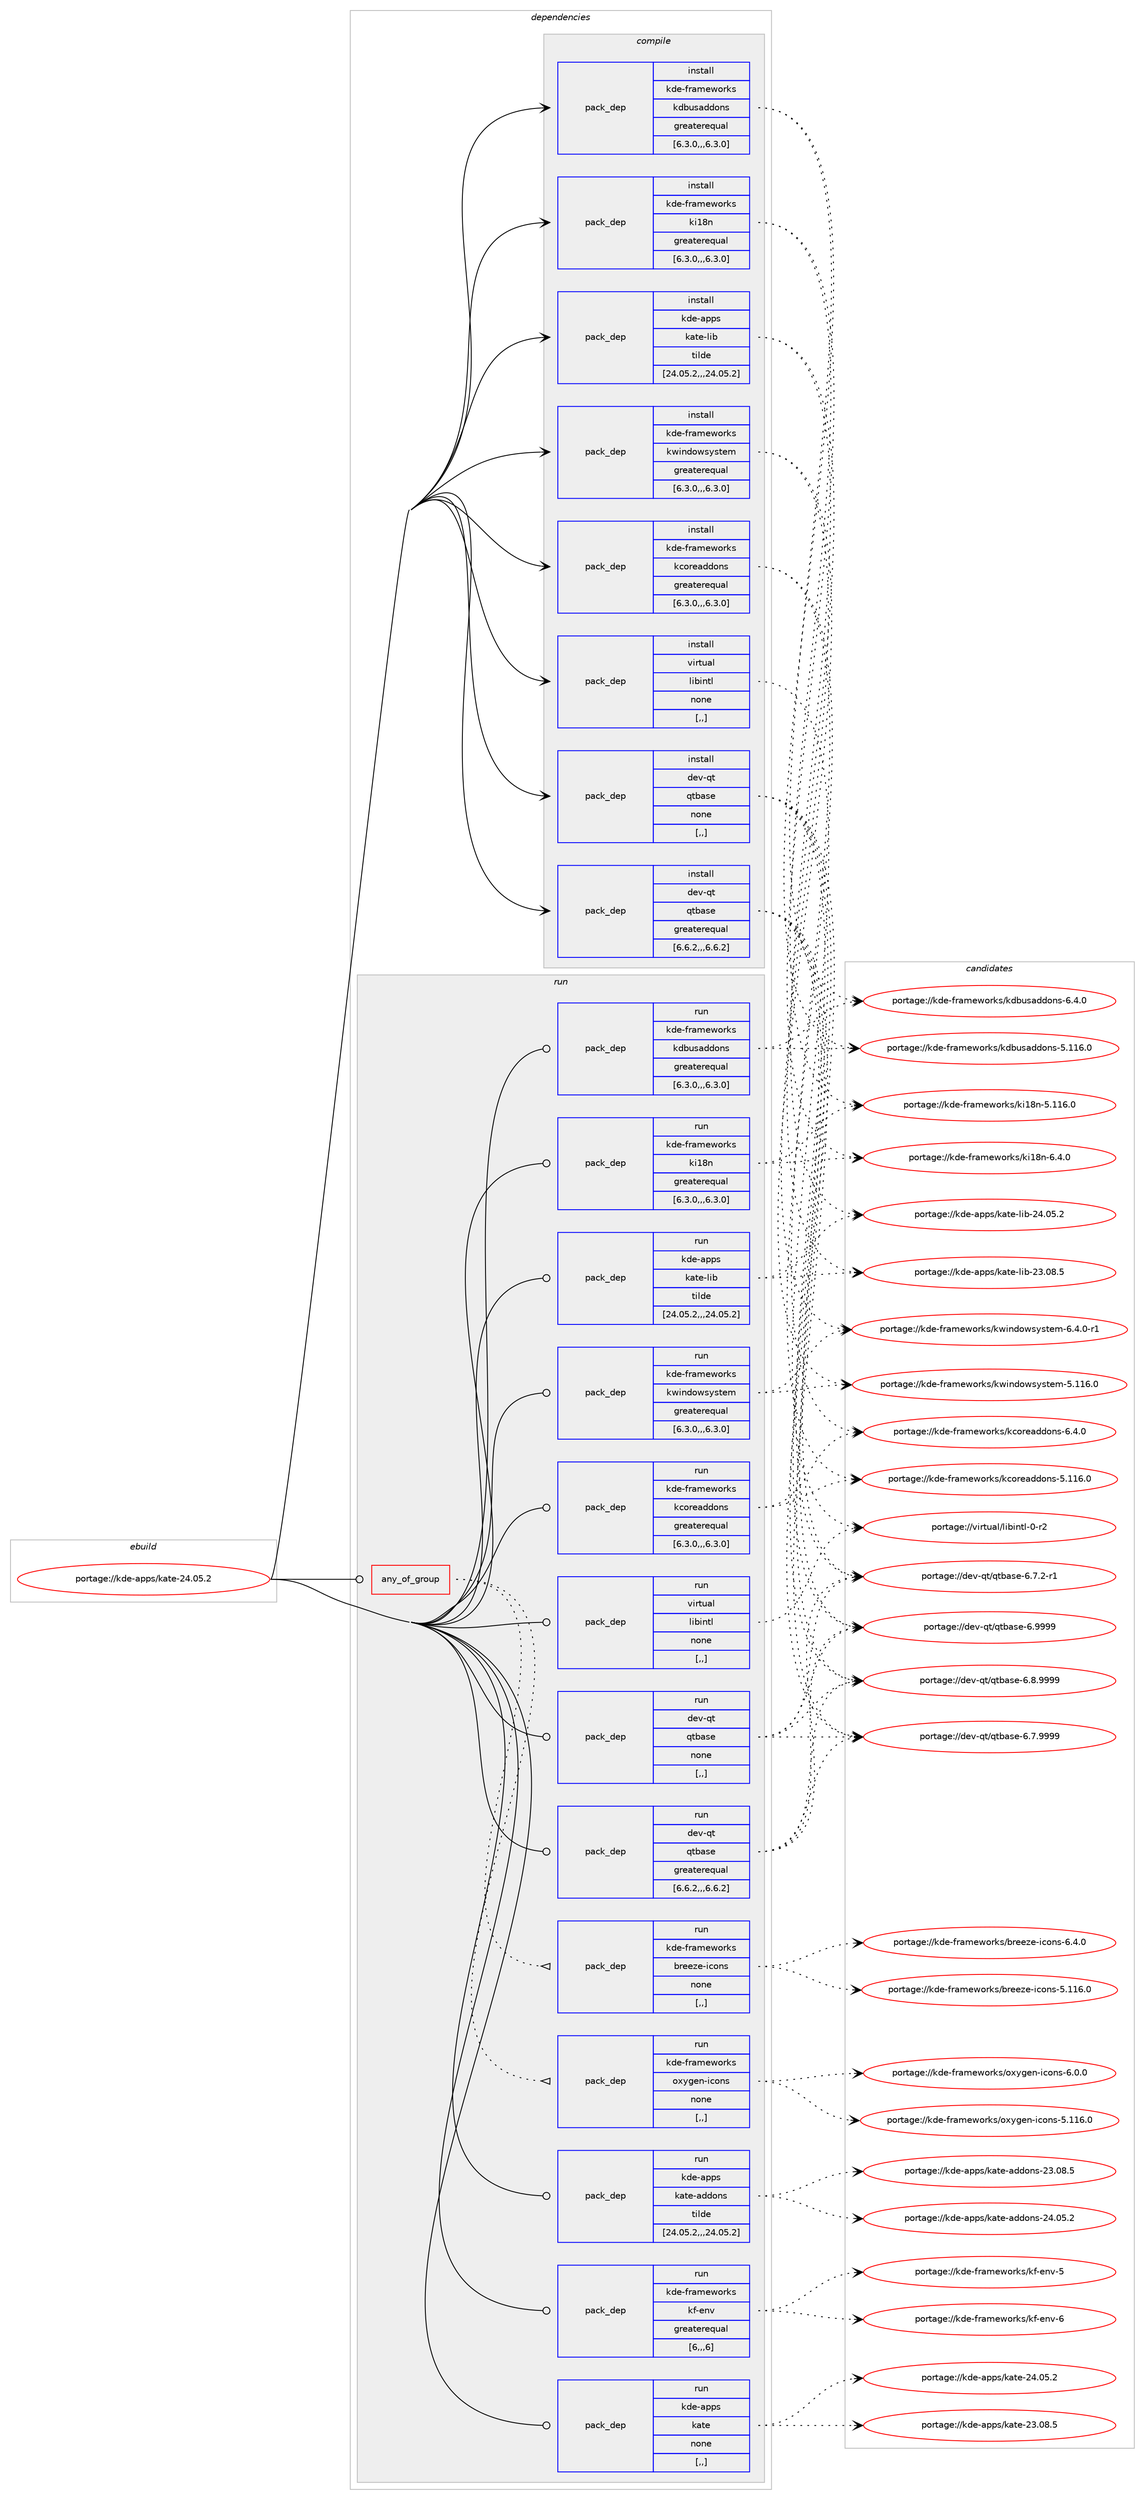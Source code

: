 digraph prolog {

# *************
# Graph options
# *************

newrank=true;
concentrate=true;
compound=true;
graph [rankdir=LR,fontname=Helvetica,fontsize=10,ranksep=1.5];#, ranksep=2.5, nodesep=0.2];
edge  [arrowhead=vee];
node  [fontname=Helvetica,fontsize=10];

# **********
# The ebuild
# **********

subgraph cluster_leftcol {
color=gray;
label=<<i>ebuild</i>>;
id [label="portage://kde-apps/kate-24.05.2", color=red, width=4, href="../kde-apps/kate-24.05.2.svg"];
}

# ****************
# The dependencies
# ****************

subgraph cluster_midcol {
color=gray;
label=<<i>dependencies</i>>;
subgraph cluster_compile {
fillcolor="#eeeeee";
style=filled;
label=<<i>compile</i>>;
subgraph pack182216 {
dependency251366 [label=<<TABLE BORDER="0" CELLBORDER="1" CELLSPACING="0" CELLPADDING="4" WIDTH="220"><TR><TD ROWSPAN="6" CELLPADDING="30">pack_dep</TD></TR><TR><TD WIDTH="110">install</TD></TR><TR><TD>dev-qt</TD></TR><TR><TD>qtbase</TD></TR><TR><TD>greaterequal</TD></TR><TR><TD>[6.6.2,,,6.6.2]</TD></TR></TABLE>>, shape=none, color=blue];
}
id:e -> dependency251366:w [weight=20,style="solid",arrowhead="vee"];
subgraph pack182217 {
dependency251367 [label=<<TABLE BORDER="0" CELLBORDER="1" CELLSPACING="0" CELLPADDING="4" WIDTH="220"><TR><TD ROWSPAN="6" CELLPADDING="30">pack_dep</TD></TR><TR><TD WIDTH="110">install</TD></TR><TR><TD>dev-qt</TD></TR><TR><TD>qtbase</TD></TR><TR><TD>none</TD></TR><TR><TD>[,,]</TD></TR></TABLE>>, shape=none, color=blue];
}
id:e -> dependency251367:w [weight=20,style="solid",arrowhead="vee"];
subgraph pack182218 {
dependency251368 [label=<<TABLE BORDER="0" CELLBORDER="1" CELLSPACING="0" CELLPADDING="4" WIDTH="220"><TR><TD ROWSPAN="6" CELLPADDING="30">pack_dep</TD></TR><TR><TD WIDTH="110">install</TD></TR><TR><TD>kde-apps</TD></TR><TR><TD>kate-lib</TD></TR><TR><TD>tilde</TD></TR><TR><TD>[24.05.2,,,24.05.2]</TD></TR></TABLE>>, shape=none, color=blue];
}
id:e -> dependency251368:w [weight=20,style="solid",arrowhead="vee"];
subgraph pack182219 {
dependency251369 [label=<<TABLE BORDER="0" CELLBORDER="1" CELLSPACING="0" CELLPADDING="4" WIDTH="220"><TR><TD ROWSPAN="6" CELLPADDING="30">pack_dep</TD></TR><TR><TD WIDTH="110">install</TD></TR><TR><TD>kde-frameworks</TD></TR><TR><TD>kcoreaddons</TD></TR><TR><TD>greaterequal</TD></TR><TR><TD>[6.3.0,,,6.3.0]</TD></TR></TABLE>>, shape=none, color=blue];
}
id:e -> dependency251369:w [weight=20,style="solid",arrowhead="vee"];
subgraph pack182220 {
dependency251370 [label=<<TABLE BORDER="0" CELLBORDER="1" CELLSPACING="0" CELLPADDING="4" WIDTH="220"><TR><TD ROWSPAN="6" CELLPADDING="30">pack_dep</TD></TR><TR><TD WIDTH="110">install</TD></TR><TR><TD>kde-frameworks</TD></TR><TR><TD>kdbusaddons</TD></TR><TR><TD>greaterequal</TD></TR><TR><TD>[6.3.0,,,6.3.0]</TD></TR></TABLE>>, shape=none, color=blue];
}
id:e -> dependency251370:w [weight=20,style="solid",arrowhead="vee"];
subgraph pack182221 {
dependency251371 [label=<<TABLE BORDER="0" CELLBORDER="1" CELLSPACING="0" CELLPADDING="4" WIDTH="220"><TR><TD ROWSPAN="6" CELLPADDING="30">pack_dep</TD></TR><TR><TD WIDTH="110">install</TD></TR><TR><TD>kde-frameworks</TD></TR><TR><TD>ki18n</TD></TR><TR><TD>greaterequal</TD></TR><TR><TD>[6.3.0,,,6.3.0]</TD></TR></TABLE>>, shape=none, color=blue];
}
id:e -> dependency251371:w [weight=20,style="solid",arrowhead="vee"];
subgraph pack182222 {
dependency251372 [label=<<TABLE BORDER="0" CELLBORDER="1" CELLSPACING="0" CELLPADDING="4" WIDTH="220"><TR><TD ROWSPAN="6" CELLPADDING="30">pack_dep</TD></TR><TR><TD WIDTH="110">install</TD></TR><TR><TD>kde-frameworks</TD></TR><TR><TD>kwindowsystem</TD></TR><TR><TD>greaterequal</TD></TR><TR><TD>[6.3.0,,,6.3.0]</TD></TR></TABLE>>, shape=none, color=blue];
}
id:e -> dependency251372:w [weight=20,style="solid",arrowhead="vee"];
subgraph pack182223 {
dependency251373 [label=<<TABLE BORDER="0" CELLBORDER="1" CELLSPACING="0" CELLPADDING="4" WIDTH="220"><TR><TD ROWSPAN="6" CELLPADDING="30">pack_dep</TD></TR><TR><TD WIDTH="110">install</TD></TR><TR><TD>virtual</TD></TR><TR><TD>libintl</TD></TR><TR><TD>none</TD></TR><TR><TD>[,,]</TD></TR></TABLE>>, shape=none, color=blue];
}
id:e -> dependency251373:w [weight=20,style="solid",arrowhead="vee"];
}
subgraph cluster_compileandrun {
fillcolor="#eeeeee";
style=filled;
label=<<i>compile and run</i>>;
}
subgraph cluster_run {
fillcolor="#eeeeee";
style=filled;
label=<<i>run</i>>;
subgraph any1576 {
dependency251374 [label=<<TABLE BORDER="0" CELLBORDER="1" CELLSPACING="0" CELLPADDING="4"><TR><TD CELLPADDING="10">any_of_group</TD></TR></TABLE>>, shape=none, color=red];subgraph pack182224 {
dependency251375 [label=<<TABLE BORDER="0" CELLBORDER="1" CELLSPACING="0" CELLPADDING="4" WIDTH="220"><TR><TD ROWSPAN="6" CELLPADDING="30">pack_dep</TD></TR><TR><TD WIDTH="110">run</TD></TR><TR><TD>kde-frameworks</TD></TR><TR><TD>breeze-icons</TD></TR><TR><TD>none</TD></TR><TR><TD>[,,]</TD></TR></TABLE>>, shape=none, color=blue];
}
dependency251374:e -> dependency251375:w [weight=20,style="dotted",arrowhead="oinv"];
subgraph pack182225 {
dependency251376 [label=<<TABLE BORDER="0" CELLBORDER="1" CELLSPACING="0" CELLPADDING="4" WIDTH="220"><TR><TD ROWSPAN="6" CELLPADDING="30">pack_dep</TD></TR><TR><TD WIDTH="110">run</TD></TR><TR><TD>kde-frameworks</TD></TR><TR><TD>oxygen-icons</TD></TR><TR><TD>none</TD></TR><TR><TD>[,,]</TD></TR></TABLE>>, shape=none, color=blue];
}
dependency251374:e -> dependency251376:w [weight=20,style="dotted",arrowhead="oinv"];
}
id:e -> dependency251374:w [weight=20,style="solid",arrowhead="odot"];
subgraph pack182226 {
dependency251377 [label=<<TABLE BORDER="0" CELLBORDER="1" CELLSPACING="0" CELLPADDING="4" WIDTH="220"><TR><TD ROWSPAN="6" CELLPADDING="30">pack_dep</TD></TR><TR><TD WIDTH="110">run</TD></TR><TR><TD>dev-qt</TD></TR><TR><TD>qtbase</TD></TR><TR><TD>greaterequal</TD></TR><TR><TD>[6.6.2,,,6.6.2]</TD></TR></TABLE>>, shape=none, color=blue];
}
id:e -> dependency251377:w [weight=20,style="solid",arrowhead="odot"];
subgraph pack182227 {
dependency251378 [label=<<TABLE BORDER="0" CELLBORDER="1" CELLSPACING="0" CELLPADDING="4" WIDTH="220"><TR><TD ROWSPAN="6" CELLPADDING="30">pack_dep</TD></TR><TR><TD WIDTH="110">run</TD></TR><TR><TD>dev-qt</TD></TR><TR><TD>qtbase</TD></TR><TR><TD>none</TD></TR><TR><TD>[,,]</TD></TR></TABLE>>, shape=none, color=blue];
}
id:e -> dependency251378:w [weight=20,style="solid",arrowhead="odot"];
subgraph pack182228 {
dependency251379 [label=<<TABLE BORDER="0" CELLBORDER="1" CELLSPACING="0" CELLPADDING="4" WIDTH="220"><TR><TD ROWSPAN="6" CELLPADDING="30">pack_dep</TD></TR><TR><TD WIDTH="110">run</TD></TR><TR><TD>kde-apps</TD></TR><TR><TD>kate-addons</TD></TR><TR><TD>tilde</TD></TR><TR><TD>[24.05.2,,,24.05.2]</TD></TR></TABLE>>, shape=none, color=blue];
}
id:e -> dependency251379:w [weight=20,style="solid",arrowhead="odot"];
subgraph pack182229 {
dependency251380 [label=<<TABLE BORDER="0" CELLBORDER="1" CELLSPACING="0" CELLPADDING="4" WIDTH="220"><TR><TD ROWSPAN="6" CELLPADDING="30">pack_dep</TD></TR><TR><TD WIDTH="110">run</TD></TR><TR><TD>kde-apps</TD></TR><TR><TD>kate-lib</TD></TR><TR><TD>tilde</TD></TR><TR><TD>[24.05.2,,,24.05.2]</TD></TR></TABLE>>, shape=none, color=blue];
}
id:e -> dependency251380:w [weight=20,style="solid",arrowhead="odot"];
subgraph pack182230 {
dependency251381 [label=<<TABLE BORDER="0" CELLBORDER="1" CELLSPACING="0" CELLPADDING="4" WIDTH="220"><TR><TD ROWSPAN="6" CELLPADDING="30">pack_dep</TD></TR><TR><TD WIDTH="110">run</TD></TR><TR><TD>kde-frameworks</TD></TR><TR><TD>kcoreaddons</TD></TR><TR><TD>greaterequal</TD></TR><TR><TD>[6.3.0,,,6.3.0]</TD></TR></TABLE>>, shape=none, color=blue];
}
id:e -> dependency251381:w [weight=20,style="solid",arrowhead="odot"];
subgraph pack182231 {
dependency251382 [label=<<TABLE BORDER="0" CELLBORDER="1" CELLSPACING="0" CELLPADDING="4" WIDTH="220"><TR><TD ROWSPAN="6" CELLPADDING="30">pack_dep</TD></TR><TR><TD WIDTH="110">run</TD></TR><TR><TD>kde-frameworks</TD></TR><TR><TD>kdbusaddons</TD></TR><TR><TD>greaterequal</TD></TR><TR><TD>[6.3.0,,,6.3.0]</TD></TR></TABLE>>, shape=none, color=blue];
}
id:e -> dependency251382:w [weight=20,style="solid",arrowhead="odot"];
subgraph pack182232 {
dependency251383 [label=<<TABLE BORDER="0" CELLBORDER="1" CELLSPACING="0" CELLPADDING="4" WIDTH="220"><TR><TD ROWSPAN="6" CELLPADDING="30">pack_dep</TD></TR><TR><TD WIDTH="110">run</TD></TR><TR><TD>kde-frameworks</TD></TR><TR><TD>kf-env</TD></TR><TR><TD>greaterequal</TD></TR><TR><TD>[6,,,6]</TD></TR></TABLE>>, shape=none, color=blue];
}
id:e -> dependency251383:w [weight=20,style="solid",arrowhead="odot"];
subgraph pack182233 {
dependency251384 [label=<<TABLE BORDER="0" CELLBORDER="1" CELLSPACING="0" CELLPADDING="4" WIDTH="220"><TR><TD ROWSPAN="6" CELLPADDING="30">pack_dep</TD></TR><TR><TD WIDTH="110">run</TD></TR><TR><TD>kde-frameworks</TD></TR><TR><TD>ki18n</TD></TR><TR><TD>greaterequal</TD></TR><TR><TD>[6.3.0,,,6.3.0]</TD></TR></TABLE>>, shape=none, color=blue];
}
id:e -> dependency251384:w [weight=20,style="solid",arrowhead="odot"];
subgraph pack182234 {
dependency251385 [label=<<TABLE BORDER="0" CELLBORDER="1" CELLSPACING="0" CELLPADDING="4" WIDTH="220"><TR><TD ROWSPAN="6" CELLPADDING="30">pack_dep</TD></TR><TR><TD WIDTH="110">run</TD></TR><TR><TD>kde-frameworks</TD></TR><TR><TD>kwindowsystem</TD></TR><TR><TD>greaterequal</TD></TR><TR><TD>[6.3.0,,,6.3.0]</TD></TR></TABLE>>, shape=none, color=blue];
}
id:e -> dependency251385:w [weight=20,style="solid",arrowhead="odot"];
subgraph pack182235 {
dependency251386 [label=<<TABLE BORDER="0" CELLBORDER="1" CELLSPACING="0" CELLPADDING="4" WIDTH="220"><TR><TD ROWSPAN="6" CELLPADDING="30">pack_dep</TD></TR><TR><TD WIDTH="110">run</TD></TR><TR><TD>virtual</TD></TR><TR><TD>libintl</TD></TR><TR><TD>none</TD></TR><TR><TD>[,,]</TD></TR></TABLE>>, shape=none, color=blue];
}
id:e -> dependency251386:w [weight=20,style="solid",arrowhead="odot"];
subgraph pack182236 {
dependency251387 [label=<<TABLE BORDER="0" CELLBORDER="1" CELLSPACING="0" CELLPADDING="4" WIDTH="220"><TR><TD ROWSPAN="6" CELLPADDING="30">pack_dep</TD></TR><TR><TD WIDTH="110">run</TD></TR><TR><TD>kde-apps</TD></TR><TR><TD>kate</TD></TR><TR><TD>none</TD></TR><TR><TD>[,,]</TD></TR></TABLE>>, shape=none, color=blue];
}
id:e -> dependency251387:w [weight=20,style="solid",arrowhead="odot"];
}
}

# **************
# The candidates
# **************

subgraph cluster_choices {
rank=same;
color=gray;
label=<<i>candidates</i>>;

subgraph choice182216 {
color=black;
nodesep=1;
choice1001011184511311647113116989711510145544657575757 [label="portage://dev-qt/qtbase-6.9999", color=red, width=4,href="../dev-qt/qtbase-6.9999.svg"];
choice10010111845113116471131169897115101455446564657575757 [label="portage://dev-qt/qtbase-6.8.9999", color=red, width=4,href="../dev-qt/qtbase-6.8.9999.svg"];
choice10010111845113116471131169897115101455446554657575757 [label="portage://dev-qt/qtbase-6.7.9999", color=red, width=4,href="../dev-qt/qtbase-6.7.9999.svg"];
choice100101118451131164711311698971151014554465546504511449 [label="portage://dev-qt/qtbase-6.7.2-r1", color=red, width=4,href="../dev-qt/qtbase-6.7.2-r1.svg"];
dependency251366:e -> choice1001011184511311647113116989711510145544657575757:w [style=dotted,weight="100"];
dependency251366:e -> choice10010111845113116471131169897115101455446564657575757:w [style=dotted,weight="100"];
dependency251366:e -> choice10010111845113116471131169897115101455446554657575757:w [style=dotted,weight="100"];
dependency251366:e -> choice100101118451131164711311698971151014554465546504511449:w [style=dotted,weight="100"];
}
subgraph choice182217 {
color=black;
nodesep=1;
choice1001011184511311647113116989711510145544657575757 [label="portage://dev-qt/qtbase-6.9999", color=red, width=4,href="../dev-qt/qtbase-6.9999.svg"];
choice10010111845113116471131169897115101455446564657575757 [label="portage://dev-qt/qtbase-6.8.9999", color=red, width=4,href="../dev-qt/qtbase-6.8.9999.svg"];
choice10010111845113116471131169897115101455446554657575757 [label="portage://dev-qt/qtbase-6.7.9999", color=red, width=4,href="../dev-qt/qtbase-6.7.9999.svg"];
choice100101118451131164711311698971151014554465546504511449 [label="portage://dev-qt/qtbase-6.7.2-r1", color=red, width=4,href="../dev-qt/qtbase-6.7.2-r1.svg"];
dependency251367:e -> choice1001011184511311647113116989711510145544657575757:w [style=dotted,weight="100"];
dependency251367:e -> choice10010111845113116471131169897115101455446564657575757:w [style=dotted,weight="100"];
dependency251367:e -> choice10010111845113116471131169897115101455446554657575757:w [style=dotted,weight="100"];
dependency251367:e -> choice100101118451131164711311698971151014554465546504511449:w [style=dotted,weight="100"];
}
subgraph choice182218 {
color=black;
nodesep=1;
choice1071001014597112112115471079711610145108105984550524648534650 [label="portage://kde-apps/kate-lib-24.05.2", color=red, width=4,href="../kde-apps/kate-lib-24.05.2.svg"];
choice1071001014597112112115471079711610145108105984550514648564653 [label="portage://kde-apps/kate-lib-23.08.5", color=red, width=4,href="../kde-apps/kate-lib-23.08.5.svg"];
dependency251368:e -> choice1071001014597112112115471079711610145108105984550524648534650:w [style=dotted,weight="100"];
dependency251368:e -> choice1071001014597112112115471079711610145108105984550514648564653:w [style=dotted,weight="100"];
}
subgraph choice182219 {
color=black;
nodesep=1;
choice1071001014510211497109101119111114107115471079911111410197100100111110115455446524648 [label="portage://kde-frameworks/kcoreaddons-6.4.0", color=red, width=4,href="../kde-frameworks/kcoreaddons-6.4.0.svg"];
choice10710010145102114971091011191111141071154710799111114101971001001111101154553464949544648 [label="portage://kde-frameworks/kcoreaddons-5.116.0", color=red, width=4,href="../kde-frameworks/kcoreaddons-5.116.0.svg"];
dependency251369:e -> choice1071001014510211497109101119111114107115471079911111410197100100111110115455446524648:w [style=dotted,weight="100"];
dependency251369:e -> choice10710010145102114971091011191111141071154710799111114101971001001111101154553464949544648:w [style=dotted,weight="100"];
}
subgraph choice182220 {
color=black;
nodesep=1;
choice1071001014510211497109101119111114107115471071009811711597100100111110115455446524648 [label="portage://kde-frameworks/kdbusaddons-6.4.0", color=red, width=4,href="../kde-frameworks/kdbusaddons-6.4.0.svg"];
choice10710010145102114971091011191111141071154710710098117115971001001111101154553464949544648 [label="portage://kde-frameworks/kdbusaddons-5.116.0", color=red, width=4,href="../kde-frameworks/kdbusaddons-5.116.0.svg"];
dependency251370:e -> choice1071001014510211497109101119111114107115471071009811711597100100111110115455446524648:w [style=dotted,weight="100"];
dependency251370:e -> choice10710010145102114971091011191111141071154710710098117115971001001111101154553464949544648:w [style=dotted,weight="100"];
}
subgraph choice182221 {
color=black;
nodesep=1;
choice1071001014510211497109101119111114107115471071054956110455446524648 [label="portage://kde-frameworks/ki18n-6.4.0", color=red, width=4,href="../kde-frameworks/ki18n-6.4.0.svg"];
choice10710010145102114971091011191111141071154710710549561104553464949544648 [label="portage://kde-frameworks/ki18n-5.116.0", color=red, width=4,href="../kde-frameworks/ki18n-5.116.0.svg"];
dependency251371:e -> choice1071001014510211497109101119111114107115471071054956110455446524648:w [style=dotted,weight="100"];
dependency251371:e -> choice10710010145102114971091011191111141071154710710549561104553464949544648:w [style=dotted,weight="100"];
}
subgraph choice182222 {
color=black;
nodesep=1;
choice1071001014510211497109101119111114107115471071191051101001111191151211151161011094554465246484511449 [label="portage://kde-frameworks/kwindowsystem-6.4.0-r1", color=red, width=4,href="../kde-frameworks/kwindowsystem-6.4.0-r1.svg"];
choice1071001014510211497109101119111114107115471071191051101001111191151211151161011094553464949544648 [label="portage://kde-frameworks/kwindowsystem-5.116.0", color=red, width=4,href="../kde-frameworks/kwindowsystem-5.116.0.svg"];
dependency251372:e -> choice1071001014510211497109101119111114107115471071191051101001111191151211151161011094554465246484511449:w [style=dotted,weight="100"];
dependency251372:e -> choice1071001014510211497109101119111114107115471071191051101001111191151211151161011094553464949544648:w [style=dotted,weight="100"];
}
subgraph choice182223 {
color=black;
nodesep=1;
choice11810511411611797108471081059810511011610845484511450 [label="portage://virtual/libintl-0-r2", color=red, width=4,href="../virtual/libintl-0-r2.svg"];
dependency251373:e -> choice11810511411611797108471081059810511011610845484511450:w [style=dotted,weight="100"];
}
subgraph choice182224 {
color=black;
nodesep=1;
choice107100101451021149710910111911111410711547981141011011221014510599111110115455446524648 [label="portage://kde-frameworks/breeze-icons-6.4.0", color=red, width=4,href="../kde-frameworks/breeze-icons-6.4.0.svg"];
choice1071001014510211497109101119111114107115479811410110112210145105991111101154553464949544648 [label="portage://kde-frameworks/breeze-icons-5.116.0", color=red, width=4,href="../kde-frameworks/breeze-icons-5.116.0.svg"];
dependency251375:e -> choice107100101451021149710910111911111410711547981141011011221014510599111110115455446524648:w [style=dotted,weight="100"];
dependency251375:e -> choice1071001014510211497109101119111114107115479811410110112210145105991111101154553464949544648:w [style=dotted,weight="100"];
}
subgraph choice182225 {
color=black;
nodesep=1;
choice1071001014510211497109101119111114107115471111201211031011104510599111110115455446484648 [label="portage://kde-frameworks/oxygen-icons-6.0.0", color=red, width=4,href="../kde-frameworks/oxygen-icons-6.0.0.svg"];
choice10710010145102114971091011191111141071154711112012110310111045105991111101154553464949544648 [label="portage://kde-frameworks/oxygen-icons-5.116.0", color=red, width=4,href="../kde-frameworks/oxygen-icons-5.116.0.svg"];
dependency251376:e -> choice1071001014510211497109101119111114107115471111201211031011104510599111110115455446484648:w [style=dotted,weight="100"];
dependency251376:e -> choice10710010145102114971091011191111141071154711112012110310111045105991111101154553464949544648:w [style=dotted,weight="100"];
}
subgraph choice182226 {
color=black;
nodesep=1;
choice1001011184511311647113116989711510145544657575757 [label="portage://dev-qt/qtbase-6.9999", color=red, width=4,href="../dev-qt/qtbase-6.9999.svg"];
choice10010111845113116471131169897115101455446564657575757 [label="portage://dev-qt/qtbase-6.8.9999", color=red, width=4,href="../dev-qt/qtbase-6.8.9999.svg"];
choice10010111845113116471131169897115101455446554657575757 [label="portage://dev-qt/qtbase-6.7.9999", color=red, width=4,href="../dev-qt/qtbase-6.7.9999.svg"];
choice100101118451131164711311698971151014554465546504511449 [label="portage://dev-qt/qtbase-6.7.2-r1", color=red, width=4,href="../dev-qt/qtbase-6.7.2-r1.svg"];
dependency251377:e -> choice1001011184511311647113116989711510145544657575757:w [style=dotted,weight="100"];
dependency251377:e -> choice10010111845113116471131169897115101455446564657575757:w [style=dotted,weight="100"];
dependency251377:e -> choice10010111845113116471131169897115101455446554657575757:w [style=dotted,weight="100"];
dependency251377:e -> choice100101118451131164711311698971151014554465546504511449:w [style=dotted,weight="100"];
}
subgraph choice182227 {
color=black;
nodesep=1;
choice1001011184511311647113116989711510145544657575757 [label="portage://dev-qt/qtbase-6.9999", color=red, width=4,href="../dev-qt/qtbase-6.9999.svg"];
choice10010111845113116471131169897115101455446564657575757 [label="portage://dev-qt/qtbase-6.8.9999", color=red, width=4,href="../dev-qt/qtbase-6.8.9999.svg"];
choice10010111845113116471131169897115101455446554657575757 [label="portage://dev-qt/qtbase-6.7.9999", color=red, width=4,href="../dev-qt/qtbase-6.7.9999.svg"];
choice100101118451131164711311698971151014554465546504511449 [label="portage://dev-qt/qtbase-6.7.2-r1", color=red, width=4,href="../dev-qt/qtbase-6.7.2-r1.svg"];
dependency251378:e -> choice1001011184511311647113116989711510145544657575757:w [style=dotted,weight="100"];
dependency251378:e -> choice10010111845113116471131169897115101455446564657575757:w [style=dotted,weight="100"];
dependency251378:e -> choice10010111845113116471131169897115101455446554657575757:w [style=dotted,weight="100"];
dependency251378:e -> choice100101118451131164711311698971151014554465546504511449:w [style=dotted,weight="100"];
}
subgraph choice182228 {
color=black;
nodesep=1;
choice1071001014597112112115471079711610145971001001111101154550524648534650 [label="portage://kde-apps/kate-addons-24.05.2", color=red, width=4,href="../kde-apps/kate-addons-24.05.2.svg"];
choice1071001014597112112115471079711610145971001001111101154550514648564653 [label="portage://kde-apps/kate-addons-23.08.5", color=red, width=4,href="../kde-apps/kate-addons-23.08.5.svg"];
dependency251379:e -> choice1071001014597112112115471079711610145971001001111101154550524648534650:w [style=dotted,weight="100"];
dependency251379:e -> choice1071001014597112112115471079711610145971001001111101154550514648564653:w [style=dotted,weight="100"];
}
subgraph choice182229 {
color=black;
nodesep=1;
choice1071001014597112112115471079711610145108105984550524648534650 [label="portage://kde-apps/kate-lib-24.05.2", color=red, width=4,href="../kde-apps/kate-lib-24.05.2.svg"];
choice1071001014597112112115471079711610145108105984550514648564653 [label="portage://kde-apps/kate-lib-23.08.5", color=red, width=4,href="../kde-apps/kate-lib-23.08.5.svg"];
dependency251380:e -> choice1071001014597112112115471079711610145108105984550524648534650:w [style=dotted,weight="100"];
dependency251380:e -> choice1071001014597112112115471079711610145108105984550514648564653:w [style=dotted,weight="100"];
}
subgraph choice182230 {
color=black;
nodesep=1;
choice1071001014510211497109101119111114107115471079911111410197100100111110115455446524648 [label="portage://kde-frameworks/kcoreaddons-6.4.0", color=red, width=4,href="../kde-frameworks/kcoreaddons-6.4.0.svg"];
choice10710010145102114971091011191111141071154710799111114101971001001111101154553464949544648 [label="portage://kde-frameworks/kcoreaddons-5.116.0", color=red, width=4,href="../kde-frameworks/kcoreaddons-5.116.0.svg"];
dependency251381:e -> choice1071001014510211497109101119111114107115471079911111410197100100111110115455446524648:w [style=dotted,weight="100"];
dependency251381:e -> choice10710010145102114971091011191111141071154710799111114101971001001111101154553464949544648:w [style=dotted,weight="100"];
}
subgraph choice182231 {
color=black;
nodesep=1;
choice1071001014510211497109101119111114107115471071009811711597100100111110115455446524648 [label="portage://kde-frameworks/kdbusaddons-6.4.0", color=red, width=4,href="../kde-frameworks/kdbusaddons-6.4.0.svg"];
choice10710010145102114971091011191111141071154710710098117115971001001111101154553464949544648 [label="portage://kde-frameworks/kdbusaddons-5.116.0", color=red, width=4,href="../kde-frameworks/kdbusaddons-5.116.0.svg"];
dependency251382:e -> choice1071001014510211497109101119111114107115471071009811711597100100111110115455446524648:w [style=dotted,weight="100"];
dependency251382:e -> choice10710010145102114971091011191111141071154710710098117115971001001111101154553464949544648:w [style=dotted,weight="100"];
}
subgraph choice182232 {
color=black;
nodesep=1;
choice107100101451021149710910111911111410711547107102451011101184554 [label="portage://kde-frameworks/kf-env-6", color=red, width=4,href="../kde-frameworks/kf-env-6.svg"];
choice107100101451021149710910111911111410711547107102451011101184553 [label="portage://kde-frameworks/kf-env-5", color=red, width=4,href="../kde-frameworks/kf-env-5.svg"];
dependency251383:e -> choice107100101451021149710910111911111410711547107102451011101184554:w [style=dotted,weight="100"];
dependency251383:e -> choice107100101451021149710910111911111410711547107102451011101184553:w [style=dotted,weight="100"];
}
subgraph choice182233 {
color=black;
nodesep=1;
choice1071001014510211497109101119111114107115471071054956110455446524648 [label="portage://kde-frameworks/ki18n-6.4.0", color=red, width=4,href="../kde-frameworks/ki18n-6.4.0.svg"];
choice10710010145102114971091011191111141071154710710549561104553464949544648 [label="portage://kde-frameworks/ki18n-5.116.0", color=red, width=4,href="../kde-frameworks/ki18n-5.116.0.svg"];
dependency251384:e -> choice1071001014510211497109101119111114107115471071054956110455446524648:w [style=dotted,weight="100"];
dependency251384:e -> choice10710010145102114971091011191111141071154710710549561104553464949544648:w [style=dotted,weight="100"];
}
subgraph choice182234 {
color=black;
nodesep=1;
choice1071001014510211497109101119111114107115471071191051101001111191151211151161011094554465246484511449 [label="portage://kde-frameworks/kwindowsystem-6.4.0-r1", color=red, width=4,href="../kde-frameworks/kwindowsystem-6.4.0-r1.svg"];
choice1071001014510211497109101119111114107115471071191051101001111191151211151161011094553464949544648 [label="portage://kde-frameworks/kwindowsystem-5.116.0", color=red, width=4,href="../kde-frameworks/kwindowsystem-5.116.0.svg"];
dependency251385:e -> choice1071001014510211497109101119111114107115471071191051101001111191151211151161011094554465246484511449:w [style=dotted,weight="100"];
dependency251385:e -> choice1071001014510211497109101119111114107115471071191051101001111191151211151161011094553464949544648:w [style=dotted,weight="100"];
}
subgraph choice182235 {
color=black;
nodesep=1;
choice11810511411611797108471081059810511011610845484511450 [label="portage://virtual/libintl-0-r2", color=red, width=4,href="../virtual/libintl-0-r2.svg"];
dependency251386:e -> choice11810511411611797108471081059810511011610845484511450:w [style=dotted,weight="100"];
}
subgraph choice182236 {
color=black;
nodesep=1;
choice107100101459711211211547107971161014550524648534650 [label="portage://kde-apps/kate-24.05.2", color=red, width=4,href="../kde-apps/kate-24.05.2.svg"];
choice107100101459711211211547107971161014550514648564653 [label="portage://kde-apps/kate-23.08.5", color=red, width=4,href="../kde-apps/kate-23.08.5.svg"];
dependency251387:e -> choice107100101459711211211547107971161014550524648534650:w [style=dotted,weight="100"];
dependency251387:e -> choice107100101459711211211547107971161014550514648564653:w [style=dotted,weight="100"];
}
}

}
